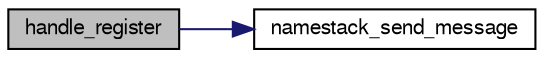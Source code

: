 digraph G
{
  edge [fontname="FreeSans",fontsize="10",labelfontname="FreeSans",labelfontsize="10"];
  node [fontname="FreeSans",fontsize="10",shape=record];
  rankdir=LR;
  Node1 [label="handle_register",height=0.2,width=0.4,color="black", fillcolor="grey75", style="filled" fontcolor="black"];
  Node1 -> Node2 [color="midnightblue",fontsize="10",style="solid",fontname="FreeSans"];
  Node2 [label="namestack_send_message",height=0.2,width=0.4,color="black", fillcolor="white", style="filled",URL="$main_8c.html#a7c9e241b27d9bb9cbfcbf78e83e8c4d8"];
}

